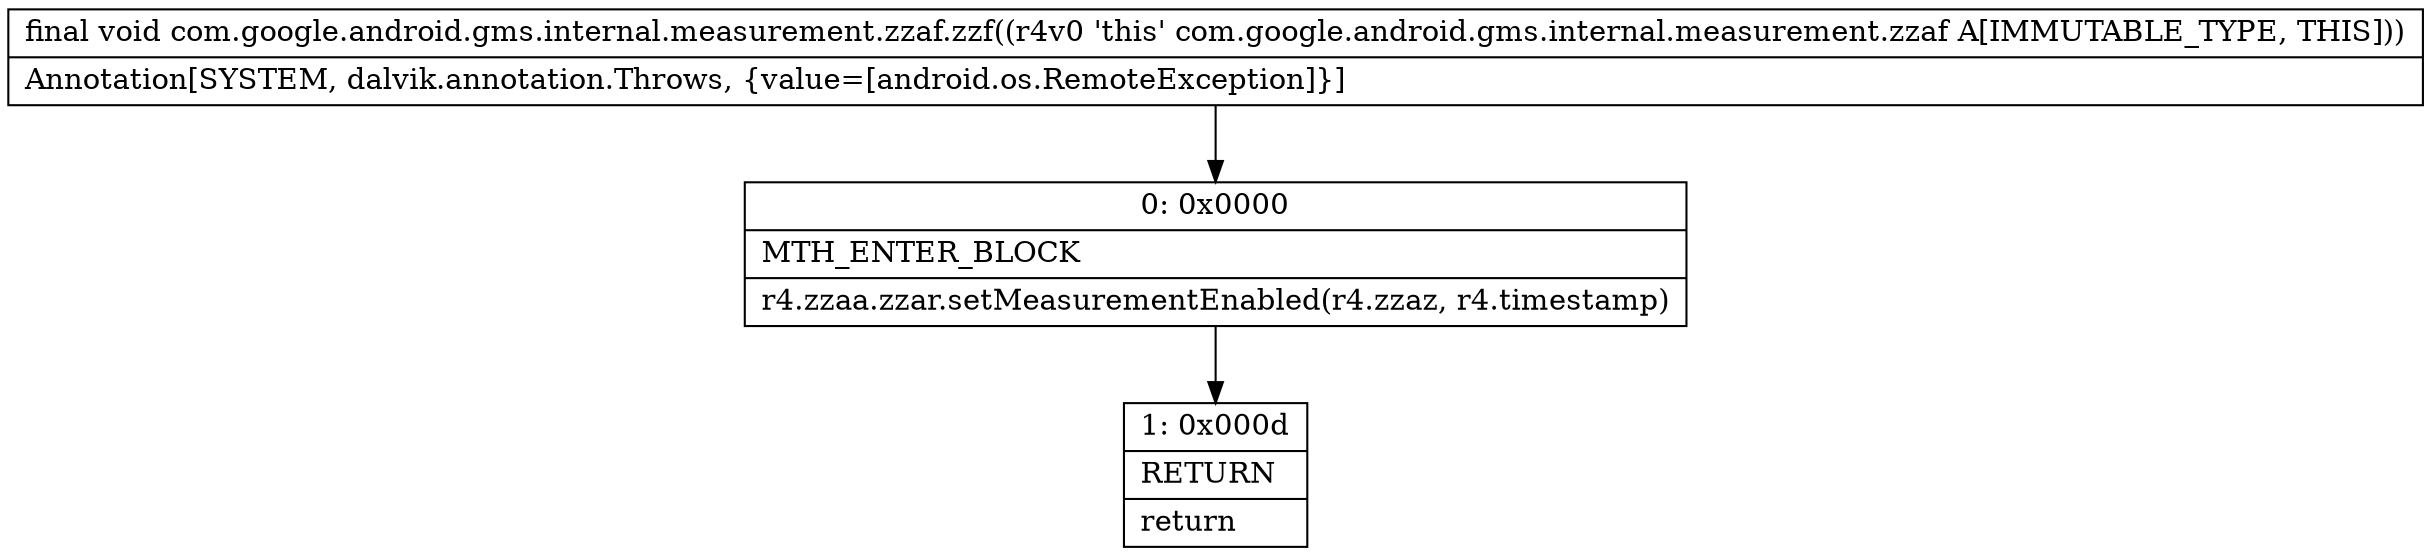digraph "CFG forcom.google.android.gms.internal.measurement.zzaf.zzf()V" {
Node_0 [shape=record,label="{0\:\ 0x0000|MTH_ENTER_BLOCK\l|r4.zzaa.zzar.setMeasurementEnabled(r4.zzaz, r4.timestamp)\l}"];
Node_1 [shape=record,label="{1\:\ 0x000d|RETURN\l|return\l}"];
MethodNode[shape=record,label="{final void com.google.android.gms.internal.measurement.zzaf.zzf((r4v0 'this' com.google.android.gms.internal.measurement.zzaf A[IMMUTABLE_TYPE, THIS]))  | Annotation[SYSTEM, dalvik.annotation.Throws, \{value=[android.os.RemoteException]\}]\l}"];
MethodNode -> Node_0;
Node_0 -> Node_1;
}

